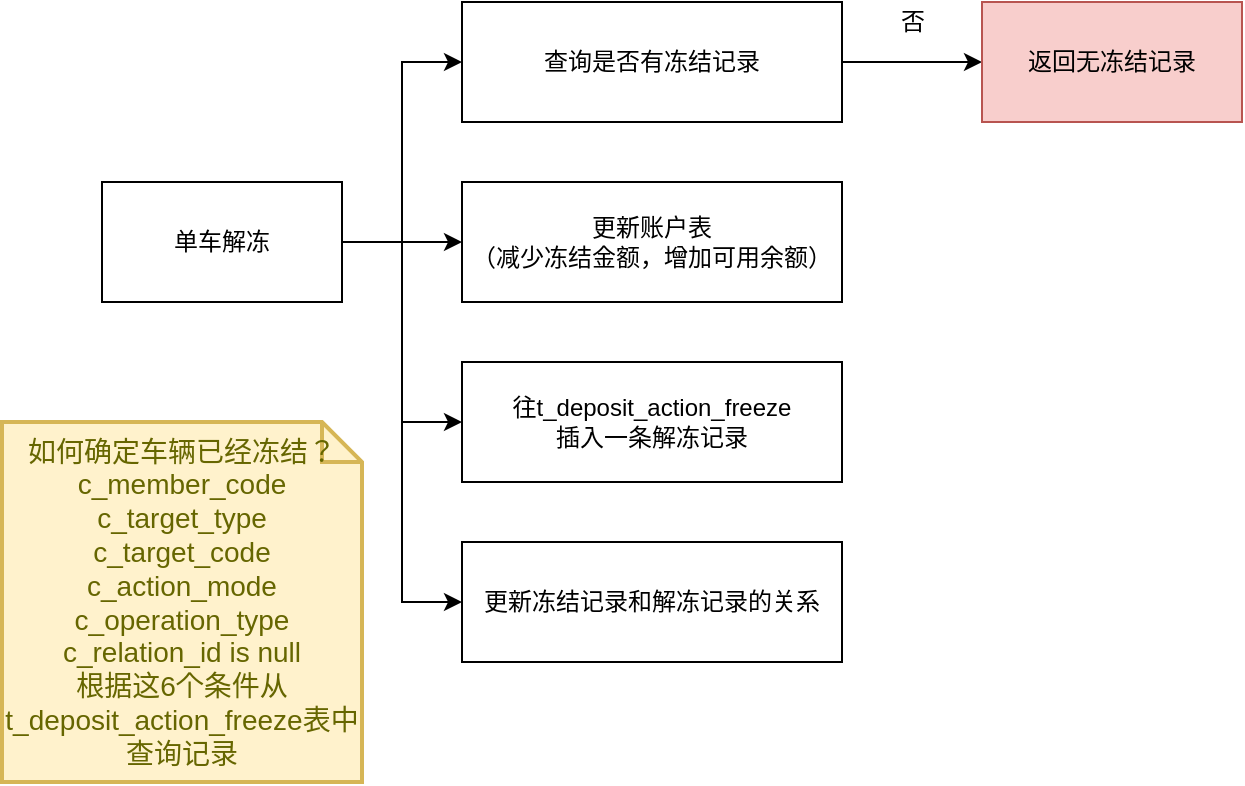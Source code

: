 <mxfile version="15.5.6" type="github">
  <diagram id="YzcqPDEj_JoNo5dJxRwZ" name="Page-1">
    <mxGraphModel dx="946" dy="536" grid="1" gridSize="10" guides="1" tooltips="1" connect="1" arrows="1" fold="1" page="1" pageScale="1" pageWidth="827" pageHeight="1169" math="0" shadow="0">
      <root>
        <mxCell id="0" />
        <mxCell id="1" parent="0" />
        <mxCell id="ZGah4J7LePYTJugTNT_P-12" style="edgeStyle=orthogonalEdgeStyle;rounded=0;orthogonalLoop=1;jettySize=auto;html=1;exitX=1;exitY=0.5;exitDx=0;exitDy=0;entryX=0;entryY=0.5;entryDx=0;entryDy=0;" parent="1" source="ZGah4J7LePYTJugTNT_P-1" target="ZGah4J7LePYTJugTNT_P-2" edge="1">
          <mxGeometry relative="1" as="geometry" />
        </mxCell>
        <mxCell id="ZGah4J7LePYTJugTNT_P-13" style="edgeStyle=orthogonalEdgeStyle;rounded=0;orthogonalLoop=1;jettySize=auto;html=1;exitX=1;exitY=0.5;exitDx=0;exitDy=0;entryX=0;entryY=0.5;entryDx=0;entryDy=0;" parent="1" source="ZGah4J7LePYTJugTNT_P-1" target="ZGah4J7LePYTJugTNT_P-8" edge="1">
          <mxGeometry relative="1" as="geometry" />
        </mxCell>
        <mxCell id="ZGah4J7LePYTJugTNT_P-14" style="edgeStyle=orthogonalEdgeStyle;rounded=0;orthogonalLoop=1;jettySize=auto;html=1;exitX=1;exitY=0.5;exitDx=0;exitDy=0;entryX=0;entryY=0.5;entryDx=0;entryDy=0;" parent="1" source="ZGah4J7LePYTJugTNT_P-1" target="ZGah4J7LePYTJugTNT_P-10" edge="1">
          <mxGeometry relative="1" as="geometry" />
        </mxCell>
        <mxCell id="ZGah4J7LePYTJugTNT_P-15" style="edgeStyle=orthogonalEdgeStyle;rounded=0;orthogonalLoop=1;jettySize=auto;html=1;exitX=1;exitY=0.5;exitDx=0;exitDy=0;entryX=0;entryY=0.5;entryDx=0;entryDy=0;" parent="1" source="ZGah4J7LePYTJugTNT_P-1" target="ZGah4J7LePYTJugTNT_P-11" edge="1">
          <mxGeometry relative="1" as="geometry" />
        </mxCell>
        <mxCell id="ZGah4J7LePYTJugTNT_P-1" value="单车解冻" style="rounded=0;whiteSpace=wrap;html=1;" parent="1" vertex="1">
          <mxGeometry x="190" y="240" width="120" height="60" as="geometry" />
        </mxCell>
        <mxCell id="ZGah4J7LePYTJugTNT_P-6" style="edgeStyle=orthogonalEdgeStyle;rounded=0;orthogonalLoop=1;jettySize=auto;html=1;exitX=1;exitY=0.5;exitDx=0;exitDy=0;entryX=0;entryY=0.5;entryDx=0;entryDy=0;" parent="1" source="ZGah4J7LePYTJugTNT_P-2" target="ZGah4J7LePYTJugTNT_P-3" edge="1">
          <mxGeometry relative="1" as="geometry" />
        </mxCell>
        <mxCell id="ZGah4J7LePYTJugTNT_P-2" value="查询是否有冻结记录" style="rounded=0;whiteSpace=wrap;html=1;" parent="1" vertex="1">
          <mxGeometry x="370" y="150" width="190" height="60" as="geometry" />
        </mxCell>
        <mxCell id="ZGah4J7LePYTJugTNT_P-3" value="返回无冻结记录" style="rounded=0;whiteSpace=wrap;html=1;fillColor=#f8cecc;strokeColor=#b85450;" parent="1" vertex="1">
          <mxGeometry x="630" y="150" width="130" height="60" as="geometry" />
        </mxCell>
        <mxCell id="ZGah4J7LePYTJugTNT_P-7" value="否" style="text;html=1;align=center;verticalAlign=middle;resizable=0;points=[];autosize=1;strokeColor=none;fillColor=none;" parent="1" vertex="1">
          <mxGeometry x="580" y="150" width="30" height="20" as="geometry" />
        </mxCell>
        <mxCell id="ZGah4J7LePYTJugTNT_P-8" value="更新账户表&lt;br&gt;（减少冻结金额，增加可用余额）" style="rounded=0;whiteSpace=wrap;html=1;" parent="1" vertex="1">
          <mxGeometry x="370" y="240" width="190" height="60" as="geometry" />
        </mxCell>
        <mxCell id="ZGah4J7LePYTJugTNT_P-10" value="往t_deposit_action_freeze&lt;br&gt;插入一条解冻记录" style="rounded=0;whiteSpace=wrap;html=1;" parent="1" vertex="1">
          <mxGeometry x="370" y="330" width="190" height="60" as="geometry" />
        </mxCell>
        <mxCell id="ZGah4J7LePYTJugTNT_P-11" value="更新冻结记录和解冻记录的关系" style="rounded=0;whiteSpace=wrap;html=1;" parent="1" vertex="1">
          <mxGeometry x="370" y="420" width="190" height="60" as="geometry" />
        </mxCell>
        <mxCell id="ZGah4J7LePYTJugTNT_P-16" value="如何确定车辆已经冻结？&lt;br&gt;&lt;div&gt;&lt;div&gt;&lt;span&gt;c_member_code&lt;/span&gt;&lt;br&gt;&lt;/div&gt;&lt;div&gt;c_target_type&lt;/div&gt;&lt;div&gt;c_target_code&lt;/div&gt;&lt;div&gt;c_action_mode&lt;/div&gt;&lt;div&gt;c_operation_type&lt;/div&gt;&lt;div&gt;c_relation_id is null&lt;/div&gt;&lt;/div&gt;&lt;div&gt;根据这6个条件从t_deposit_action_freeze表中查询记录&lt;/div&gt;" style="shape=note;strokeWidth=2;fontSize=14;size=20;whiteSpace=wrap;html=1;fillColor=#fff2cc;strokeColor=#d6b656;fontColor=#666600;" parent="1" vertex="1">
          <mxGeometry x="140" y="360" width="180" height="180" as="geometry" />
        </mxCell>
      </root>
    </mxGraphModel>
  </diagram>
</mxfile>
